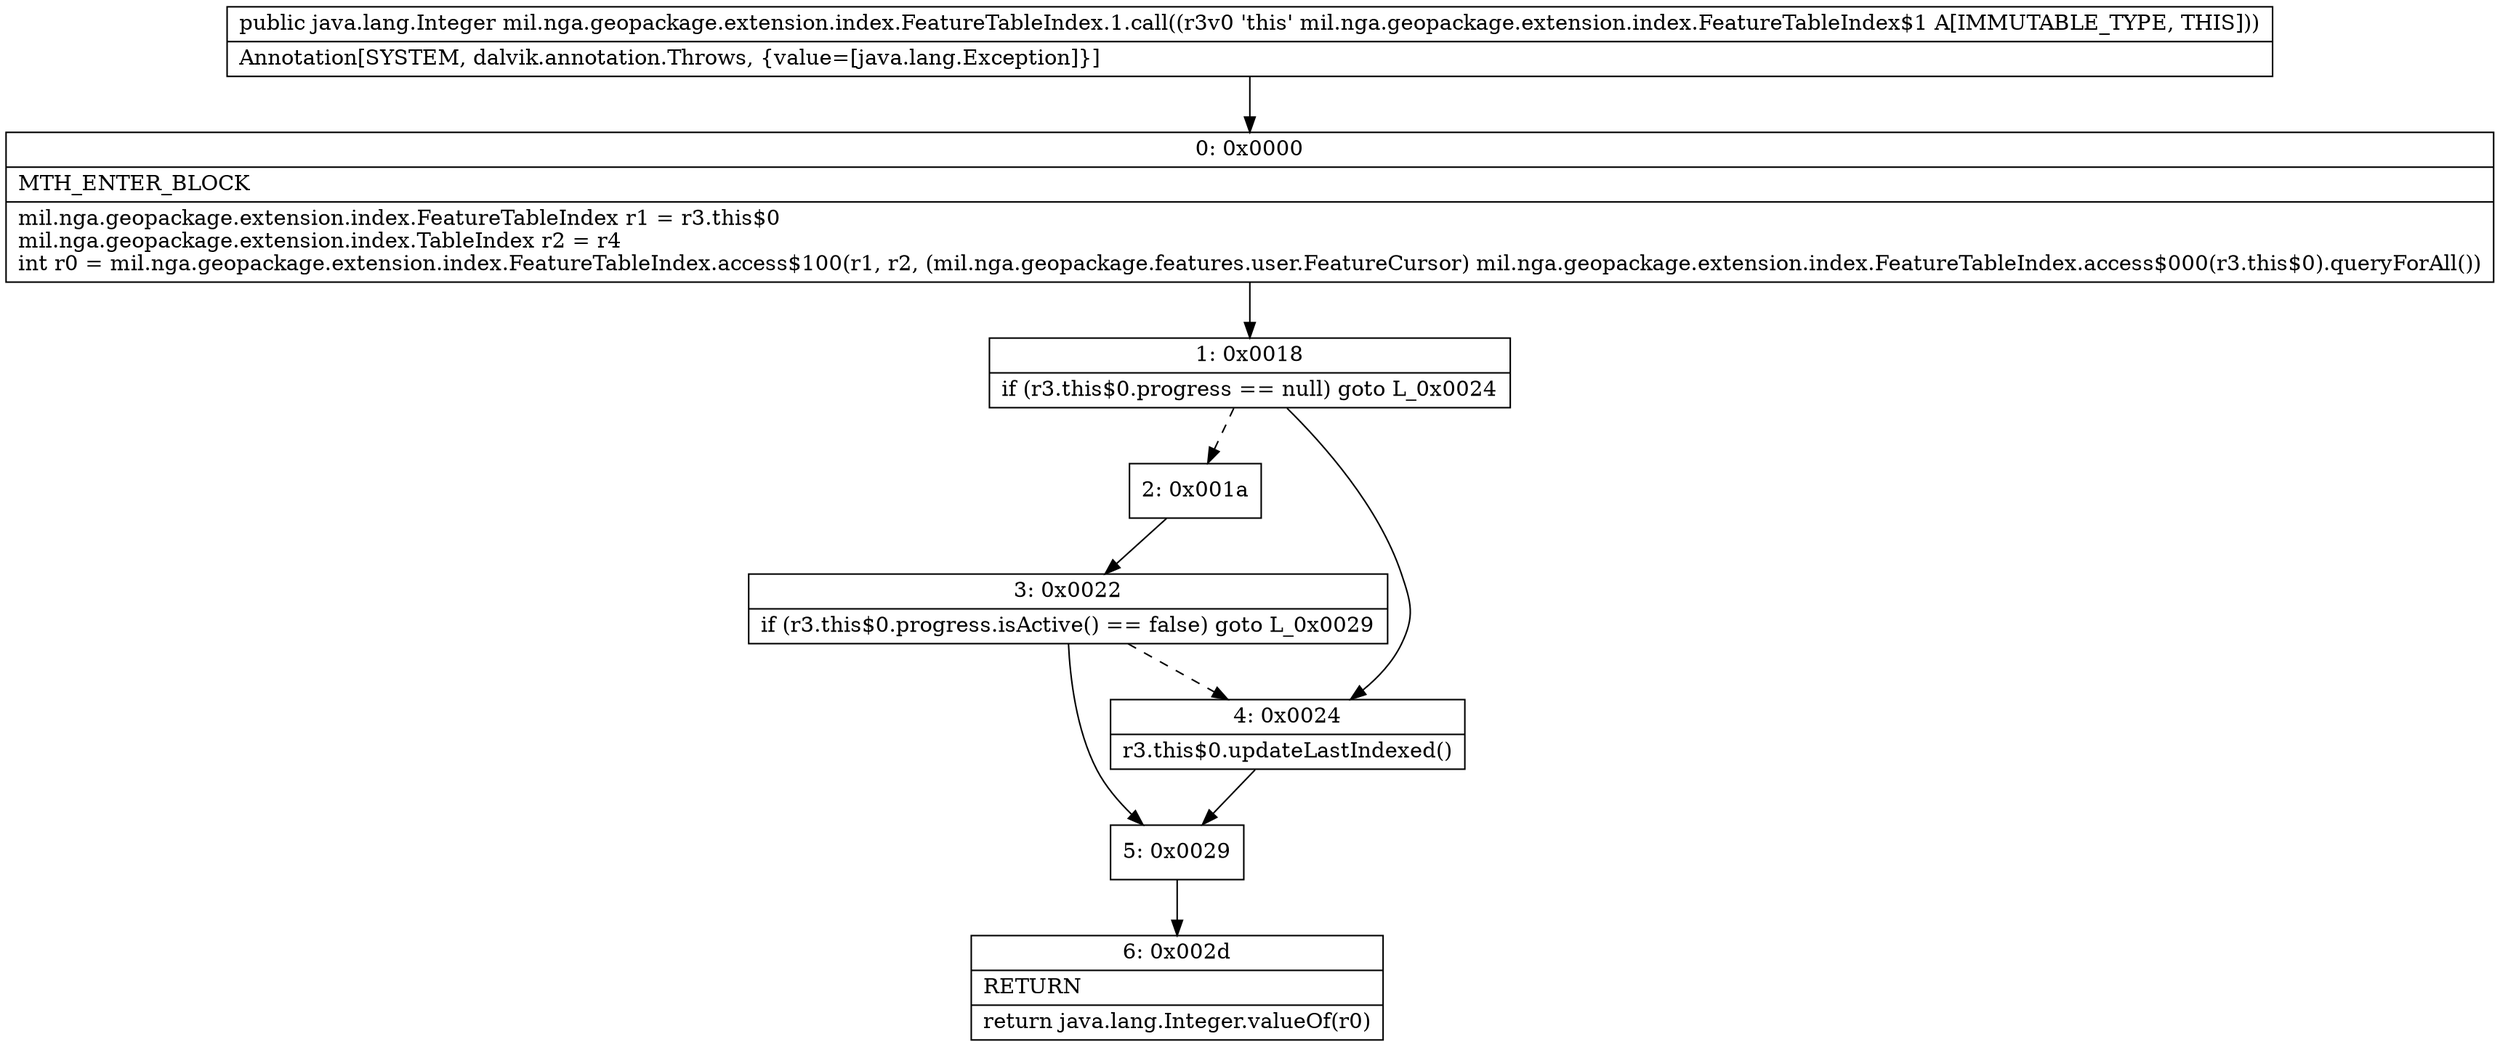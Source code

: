 digraph "CFG formil.nga.geopackage.extension.index.FeatureTableIndex.1.call()Ljava\/lang\/Integer;" {
Node_0 [shape=record,label="{0\:\ 0x0000|MTH_ENTER_BLOCK\l|mil.nga.geopackage.extension.index.FeatureTableIndex r1 = r3.this$0\lmil.nga.geopackage.extension.index.TableIndex r2 = r4\lint r0 = mil.nga.geopackage.extension.index.FeatureTableIndex.access$100(r1, r2, (mil.nga.geopackage.features.user.FeatureCursor) mil.nga.geopackage.extension.index.FeatureTableIndex.access$000(r3.this$0).queryForAll())\l}"];
Node_1 [shape=record,label="{1\:\ 0x0018|if (r3.this$0.progress == null) goto L_0x0024\l}"];
Node_2 [shape=record,label="{2\:\ 0x001a}"];
Node_3 [shape=record,label="{3\:\ 0x0022|if (r3.this$0.progress.isActive() == false) goto L_0x0029\l}"];
Node_4 [shape=record,label="{4\:\ 0x0024|r3.this$0.updateLastIndexed()\l}"];
Node_5 [shape=record,label="{5\:\ 0x0029}"];
Node_6 [shape=record,label="{6\:\ 0x002d|RETURN\l|return java.lang.Integer.valueOf(r0)\l}"];
MethodNode[shape=record,label="{public java.lang.Integer mil.nga.geopackage.extension.index.FeatureTableIndex.1.call((r3v0 'this' mil.nga.geopackage.extension.index.FeatureTableIndex$1 A[IMMUTABLE_TYPE, THIS]))  | Annotation[SYSTEM, dalvik.annotation.Throws, \{value=[java.lang.Exception]\}]\l}"];
MethodNode -> Node_0;
Node_0 -> Node_1;
Node_1 -> Node_2[style=dashed];
Node_1 -> Node_4;
Node_2 -> Node_3;
Node_3 -> Node_4[style=dashed];
Node_3 -> Node_5;
Node_4 -> Node_5;
Node_5 -> Node_6;
}

